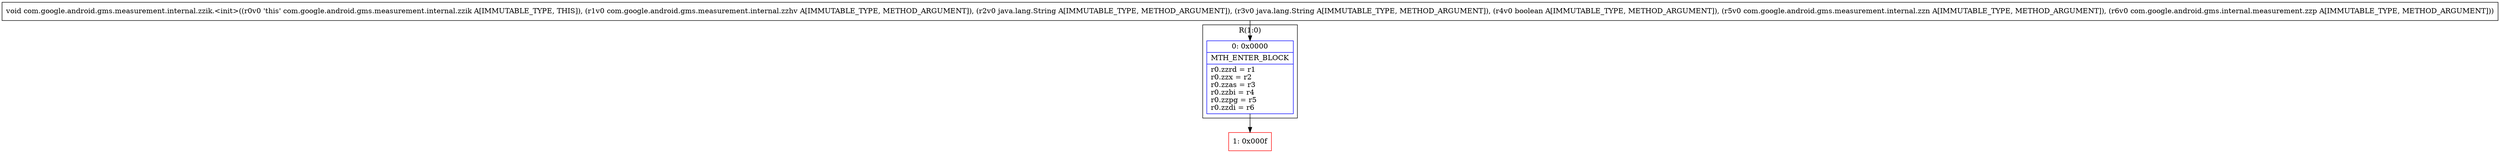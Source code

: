 digraph "CFG forcom.google.android.gms.measurement.internal.zzik.\<init\>(Lcom\/google\/android\/gms\/measurement\/internal\/zzhv;Ljava\/lang\/String;Ljava\/lang\/String;ZLcom\/google\/android\/gms\/measurement\/internal\/zzn;Lcom\/google\/android\/gms\/internal\/measurement\/zzp;)V" {
subgraph cluster_Region_33942868 {
label = "R(1:0)";
node [shape=record,color=blue];
Node_0 [shape=record,label="{0\:\ 0x0000|MTH_ENTER_BLOCK\l|r0.zzrd = r1\lr0.zzx = r2\lr0.zzas = r3\lr0.zzbi = r4\lr0.zzpg = r5\lr0.zzdi = r6\l}"];
}
Node_1 [shape=record,color=red,label="{1\:\ 0x000f}"];
MethodNode[shape=record,label="{void com.google.android.gms.measurement.internal.zzik.\<init\>((r0v0 'this' com.google.android.gms.measurement.internal.zzik A[IMMUTABLE_TYPE, THIS]), (r1v0 com.google.android.gms.measurement.internal.zzhv A[IMMUTABLE_TYPE, METHOD_ARGUMENT]), (r2v0 java.lang.String A[IMMUTABLE_TYPE, METHOD_ARGUMENT]), (r3v0 java.lang.String A[IMMUTABLE_TYPE, METHOD_ARGUMENT]), (r4v0 boolean A[IMMUTABLE_TYPE, METHOD_ARGUMENT]), (r5v0 com.google.android.gms.measurement.internal.zzn A[IMMUTABLE_TYPE, METHOD_ARGUMENT]), (r6v0 com.google.android.gms.internal.measurement.zzp A[IMMUTABLE_TYPE, METHOD_ARGUMENT])) }"];
MethodNode -> Node_0;
Node_0 -> Node_1;
}

